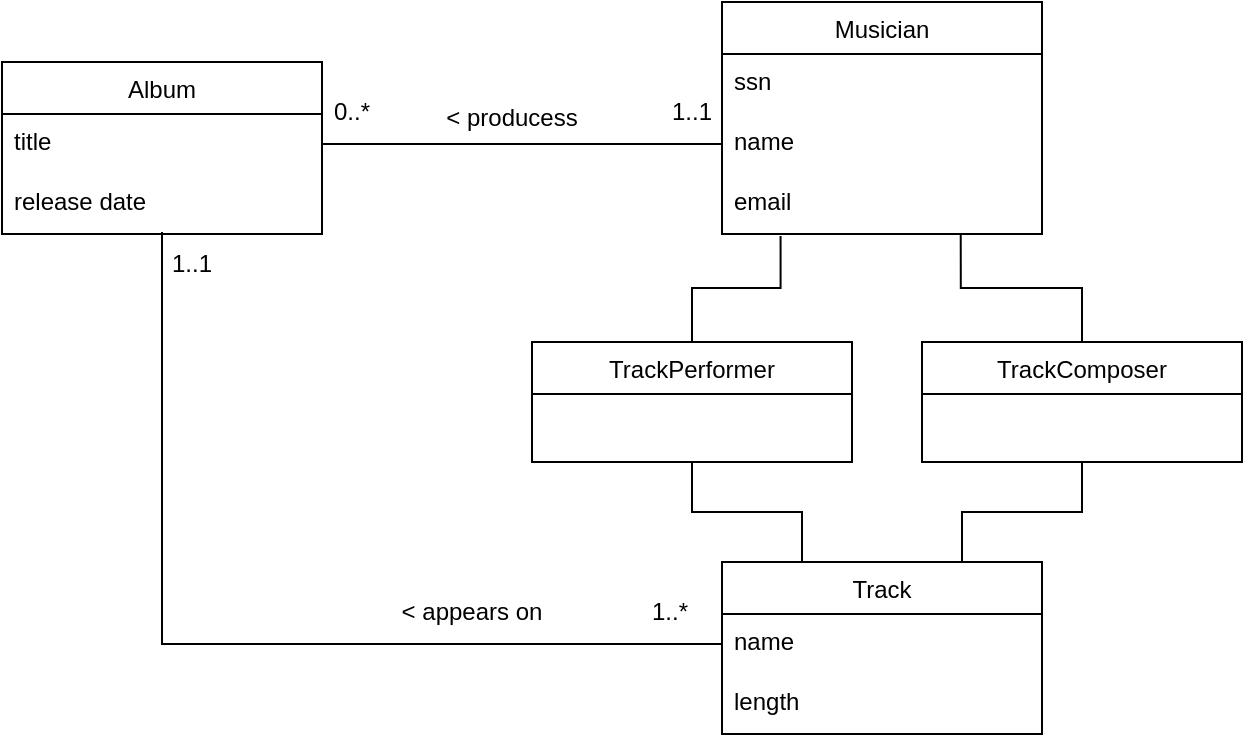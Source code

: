 <mxfile version="22.0.3" type="device">
  <diagram name="Page-1" id="fQBffEtbxzS22e966Dxl">
    <mxGraphModel dx="780" dy="550" grid="1" gridSize="10" guides="1" tooltips="1" connect="1" arrows="1" fold="1" page="1" pageScale="1" pageWidth="850" pageHeight="1100" math="0" shadow="0">
      <root>
        <mxCell id="0" />
        <mxCell id="1" parent="0" />
        <mxCell id="hseYkVvuMxlMh-eR-xmc-18" value="Album" style="swimlane;fontStyle=0;align=center;verticalAlign=top;childLayout=stackLayout;horizontal=1;startSize=26;horizontalStack=0;resizeParent=1;resizeLast=0;collapsible=1;marginBottom=0;rounded=0;shadow=0;strokeWidth=1;" vertex="1" parent="1">
          <mxGeometry x="80" y="130" width="160" height="86" as="geometry">
            <mxRectangle x="508" y="120" width="160" height="26" as="alternateBounds" />
          </mxGeometry>
        </mxCell>
        <mxCell id="hseYkVvuMxlMh-eR-xmc-19" value="title" style="text;align=left;verticalAlign=top;spacingLeft=4;spacingRight=4;overflow=hidden;rotatable=0;points=[[0,0.5],[1,0.5]];portConstraint=eastwest;" vertex="1" parent="hseYkVvuMxlMh-eR-xmc-18">
          <mxGeometry y="26" width="160" height="30" as="geometry" />
        </mxCell>
        <mxCell id="hseYkVvuMxlMh-eR-xmc-20" value="release date" style="text;align=left;verticalAlign=top;spacingLeft=4;spacingRight=4;overflow=hidden;rotatable=0;points=[[0,0.5],[1,0.5]];portConstraint=eastwest;rounded=0;shadow=0;html=0;" vertex="1" parent="hseYkVvuMxlMh-eR-xmc-18">
          <mxGeometry y="56" width="160" height="30" as="geometry" />
        </mxCell>
        <mxCell id="hseYkVvuMxlMh-eR-xmc-21" value="Musician" style="swimlane;fontStyle=0;align=center;verticalAlign=top;childLayout=stackLayout;horizontal=1;startSize=26;horizontalStack=0;resizeParent=1;resizeLast=0;collapsible=1;marginBottom=0;rounded=0;shadow=0;strokeWidth=1;" vertex="1" parent="1">
          <mxGeometry x="440" y="100" width="160" height="116" as="geometry">
            <mxRectangle x="508" y="120" width="160" height="26" as="alternateBounds" />
          </mxGeometry>
        </mxCell>
        <mxCell id="hseYkVvuMxlMh-eR-xmc-22" value="ssn" style="text;align=left;verticalAlign=top;spacingLeft=4;spacingRight=4;overflow=hidden;rotatable=0;points=[[0,0.5],[1,0.5]];portConstraint=eastwest;" vertex="1" parent="hseYkVvuMxlMh-eR-xmc-21">
          <mxGeometry y="26" width="160" height="30" as="geometry" />
        </mxCell>
        <mxCell id="hseYkVvuMxlMh-eR-xmc-23" value="name" style="text;align=left;verticalAlign=top;spacingLeft=4;spacingRight=4;overflow=hidden;rotatable=0;points=[[0,0.5],[1,0.5]];portConstraint=eastwest;rounded=0;shadow=0;html=0;" vertex="1" parent="hseYkVvuMxlMh-eR-xmc-21">
          <mxGeometry y="56" width="160" height="30" as="geometry" />
        </mxCell>
        <mxCell id="hseYkVvuMxlMh-eR-xmc-24" value="email" style="text;align=left;verticalAlign=top;spacingLeft=4;spacingRight=4;overflow=hidden;rotatable=0;points=[[0,0.5],[1,0.5]];portConstraint=eastwest;" vertex="1" parent="hseYkVvuMxlMh-eR-xmc-21">
          <mxGeometry y="86" width="160" height="30" as="geometry" />
        </mxCell>
        <mxCell id="hseYkVvuMxlMh-eR-xmc-25" value="Track" style="swimlane;fontStyle=0;align=center;verticalAlign=top;childLayout=stackLayout;horizontal=1;startSize=26;horizontalStack=0;resizeParent=1;resizeLast=0;collapsible=1;marginBottom=0;rounded=0;shadow=0;strokeWidth=1;" vertex="1" parent="1">
          <mxGeometry x="440" y="380" width="160" height="86" as="geometry">
            <mxRectangle x="508" y="120" width="160" height="26" as="alternateBounds" />
          </mxGeometry>
        </mxCell>
        <mxCell id="hseYkVvuMxlMh-eR-xmc-26" value="name" style="text;align=left;verticalAlign=top;spacingLeft=4;spacingRight=4;overflow=hidden;rotatable=0;points=[[0,0.5],[1,0.5]];portConstraint=eastwest;" vertex="1" parent="hseYkVvuMxlMh-eR-xmc-25">
          <mxGeometry y="26" width="160" height="30" as="geometry" />
        </mxCell>
        <mxCell id="hseYkVvuMxlMh-eR-xmc-27" value="length" style="text;align=left;verticalAlign=top;spacingLeft=4;spacingRight=4;overflow=hidden;rotatable=0;points=[[0,0.5],[1,0.5]];portConstraint=eastwest;rounded=0;shadow=0;html=0;" vertex="1" parent="hseYkVvuMxlMh-eR-xmc-25">
          <mxGeometry y="56" width="160" height="30" as="geometry" />
        </mxCell>
        <mxCell id="hseYkVvuMxlMh-eR-xmc-28" style="edgeStyle=orthogonalEdgeStyle;rounded=0;orthogonalLoop=1;jettySize=auto;html=1;exitX=0;exitY=0.5;exitDx=0;exitDy=0;entryX=1;entryY=0.5;entryDx=0;entryDy=0;strokeColor=default;endArrow=none;endFill=0;" edge="1" parent="1" source="hseYkVvuMxlMh-eR-xmc-23" target="hseYkVvuMxlMh-eR-xmc-19">
          <mxGeometry relative="1" as="geometry" />
        </mxCell>
        <mxCell id="hseYkVvuMxlMh-eR-xmc-31" style="edgeStyle=orthogonalEdgeStyle;rounded=0;orthogonalLoop=1;jettySize=auto;html=1;exitX=0;exitY=0.5;exitDx=0;exitDy=0;entryX=0.5;entryY=0.967;entryDx=0;entryDy=0;entryPerimeter=0;endArrow=none;endFill=0;" edge="1" parent="1" source="hseYkVvuMxlMh-eR-xmc-26" target="hseYkVvuMxlMh-eR-xmc-20">
          <mxGeometry relative="1" as="geometry" />
        </mxCell>
        <mxCell id="hseYkVvuMxlMh-eR-xmc-32" value="&amp;lt; producess" style="text;html=1;strokeColor=none;fillColor=none;align=center;verticalAlign=middle;whiteSpace=wrap;rounded=0;" vertex="1" parent="1">
          <mxGeometry x="290" y="143" width="90" height="30" as="geometry" />
        </mxCell>
        <mxCell id="hseYkVvuMxlMh-eR-xmc-33" value="&amp;lt; appears on" style="text;html=1;strokeColor=none;fillColor=none;align=center;verticalAlign=middle;whiteSpace=wrap;rounded=0;" vertex="1" parent="1">
          <mxGeometry x="270" y="390" width="90" height="30" as="geometry" />
        </mxCell>
        <mxCell id="hseYkVvuMxlMh-eR-xmc-40" value="1..1" style="text;html=1;strokeColor=none;fillColor=none;align=center;verticalAlign=middle;whiteSpace=wrap;rounded=0;" vertex="1" parent="1">
          <mxGeometry x="380" y="140" width="90" height="30" as="geometry" />
        </mxCell>
        <mxCell id="hseYkVvuMxlMh-eR-xmc-41" value="0..*" style="text;html=1;strokeColor=none;fillColor=none;align=center;verticalAlign=middle;whiteSpace=wrap;rounded=0;" vertex="1" parent="1">
          <mxGeometry x="210" y="140" width="90" height="30" as="geometry" />
        </mxCell>
        <mxCell id="hseYkVvuMxlMh-eR-xmc-42" value="1..*" style="text;html=1;strokeColor=none;fillColor=none;align=center;verticalAlign=middle;whiteSpace=wrap;rounded=0;" vertex="1" parent="1">
          <mxGeometry x="369" y="390" width="90" height="30" as="geometry" />
        </mxCell>
        <mxCell id="hseYkVvuMxlMh-eR-xmc-43" value="1..1" style="text;html=1;strokeColor=none;fillColor=none;align=center;verticalAlign=middle;whiteSpace=wrap;rounded=0;" vertex="1" parent="1">
          <mxGeometry x="130" y="216" width="90" height="30" as="geometry" />
        </mxCell>
        <mxCell id="hseYkVvuMxlMh-eR-xmc-54" style="edgeStyle=orthogonalEdgeStyle;rounded=0;orthogonalLoop=1;jettySize=auto;html=1;exitX=0.5;exitY=1;exitDx=0;exitDy=0;entryX=0.25;entryY=0;entryDx=0;entryDy=0;endArrow=none;endFill=0;" edge="1" parent="1" source="hseYkVvuMxlMh-eR-xmc-44" target="hseYkVvuMxlMh-eR-xmc-25">
          <mxGeometry relative="1" as="geometry" />
        </mxCell>
        <mxCell id="hseYkVvuMxlMh-eR-xmc-44" value="TrackPerformer" style="swimlane;fontStyle=0;align=center;verticalAlign=top;childLayout=stackLayout;horizontal=1;startSize=26;horizontalStack=0;resizeParent=1;resizeLast=0;collapsible=1;marginBottom=0;rounded=0;shadow=0;strokeWidth=1;" vertex="1" parent="1">
          <mxGeometry x="345" y="270" width="160" height="60" as="geometry">
            <mxRectangle x="508" y="120" width="160" height="26" as="alternateBounds" />
          </mxGeometry>
        </mxCell>
        <mxCell id="hseYkVvuMxlMh-eR-xmc-53" style="edgeStyle=orthogonalEdgeStyle;rounded=0;orthogonalLoop=1;jettySize=auto;html=1;exitX=0.5;exitY=1;exitDx=0;exitDy=0;entryX=0.75;entryY=0;entryDx=0;entryDy=0;endArrow=none;endFill=0;" edge="1" parent="1" source="hseYkVvuMxlMh-eR-xmc-48" target="hseYkVvuMxlMh-eR-xmc-25">
          <mxGeometry relative="1" as="geometry" />
        </mxCell>
        <mxCell id="hseYkVvuMxlMh-eR-xmc-48" value="TrackComposer" style="swimlane;fontStyle=0;align=center;verticalAlign=top;childLayout=stackLayout;horizontal=1;startSize=26;horizontalStack=0;resizeParent=1;resizeLast=0;collapsible=1;marginBottom=0;rounded=0;shadow=0;strokeWidth=1;" vertex="1" parent="1">
          <mxGeometry x="540" y="270" width="160" height="60" as="geometry">
            <mxRectangle x="508" y="120" width="160" height="26" as="alternateBounds" />
          </mxGeometry>
        </mxCell>
        <mxCell id="hseYkVvuMxlMh-eR-xmc-51" style="edgeStyle=orthogonalEdgeStyle;rounded=0;orthogonalLoop=1;jettySize=auto;html=1;exitX=0.5;exitY=0;exitDx=0;exitDy=0;entryX=0.746;entryY=0.989;entryDx=0;entryDy=0;entryPerimeter=0;endArrow=none;endFill=0;" edge="1" parent="1" source="hseYkVvuMxlMh-eR-xmc-48" target="hseYkVvuMxlMh-eR-xmc-24">
          <mxGeometry relative="1" as="geometry" />
        </mxCell>
        <mxCell id="hseYkVvuMxlMh-eR-xmc-52" style="edgeStyle=orthogonalEdgeStyle;rounded=0;orthogonalLoop=1;jettySize=auto;html=1;exitX=0.5;exitY=0;exitDx=0;exitDy=0;entryX=0.183;entryY=1.033;entryDx=0;entryDy=0;entryPerimeter=0;endArrow=none;endFill=0;" edge="1" parent="1" source="hseYkVvuMxlMh-eR-xmc-44" target="hseYkVvuMxlMh-eR-xmc-24">
          <mxGeometry relative="1" as="geometry" />
        </mxCell>
      </root>
    </mxGraphModel>
  </diagram>
</mxfile>
